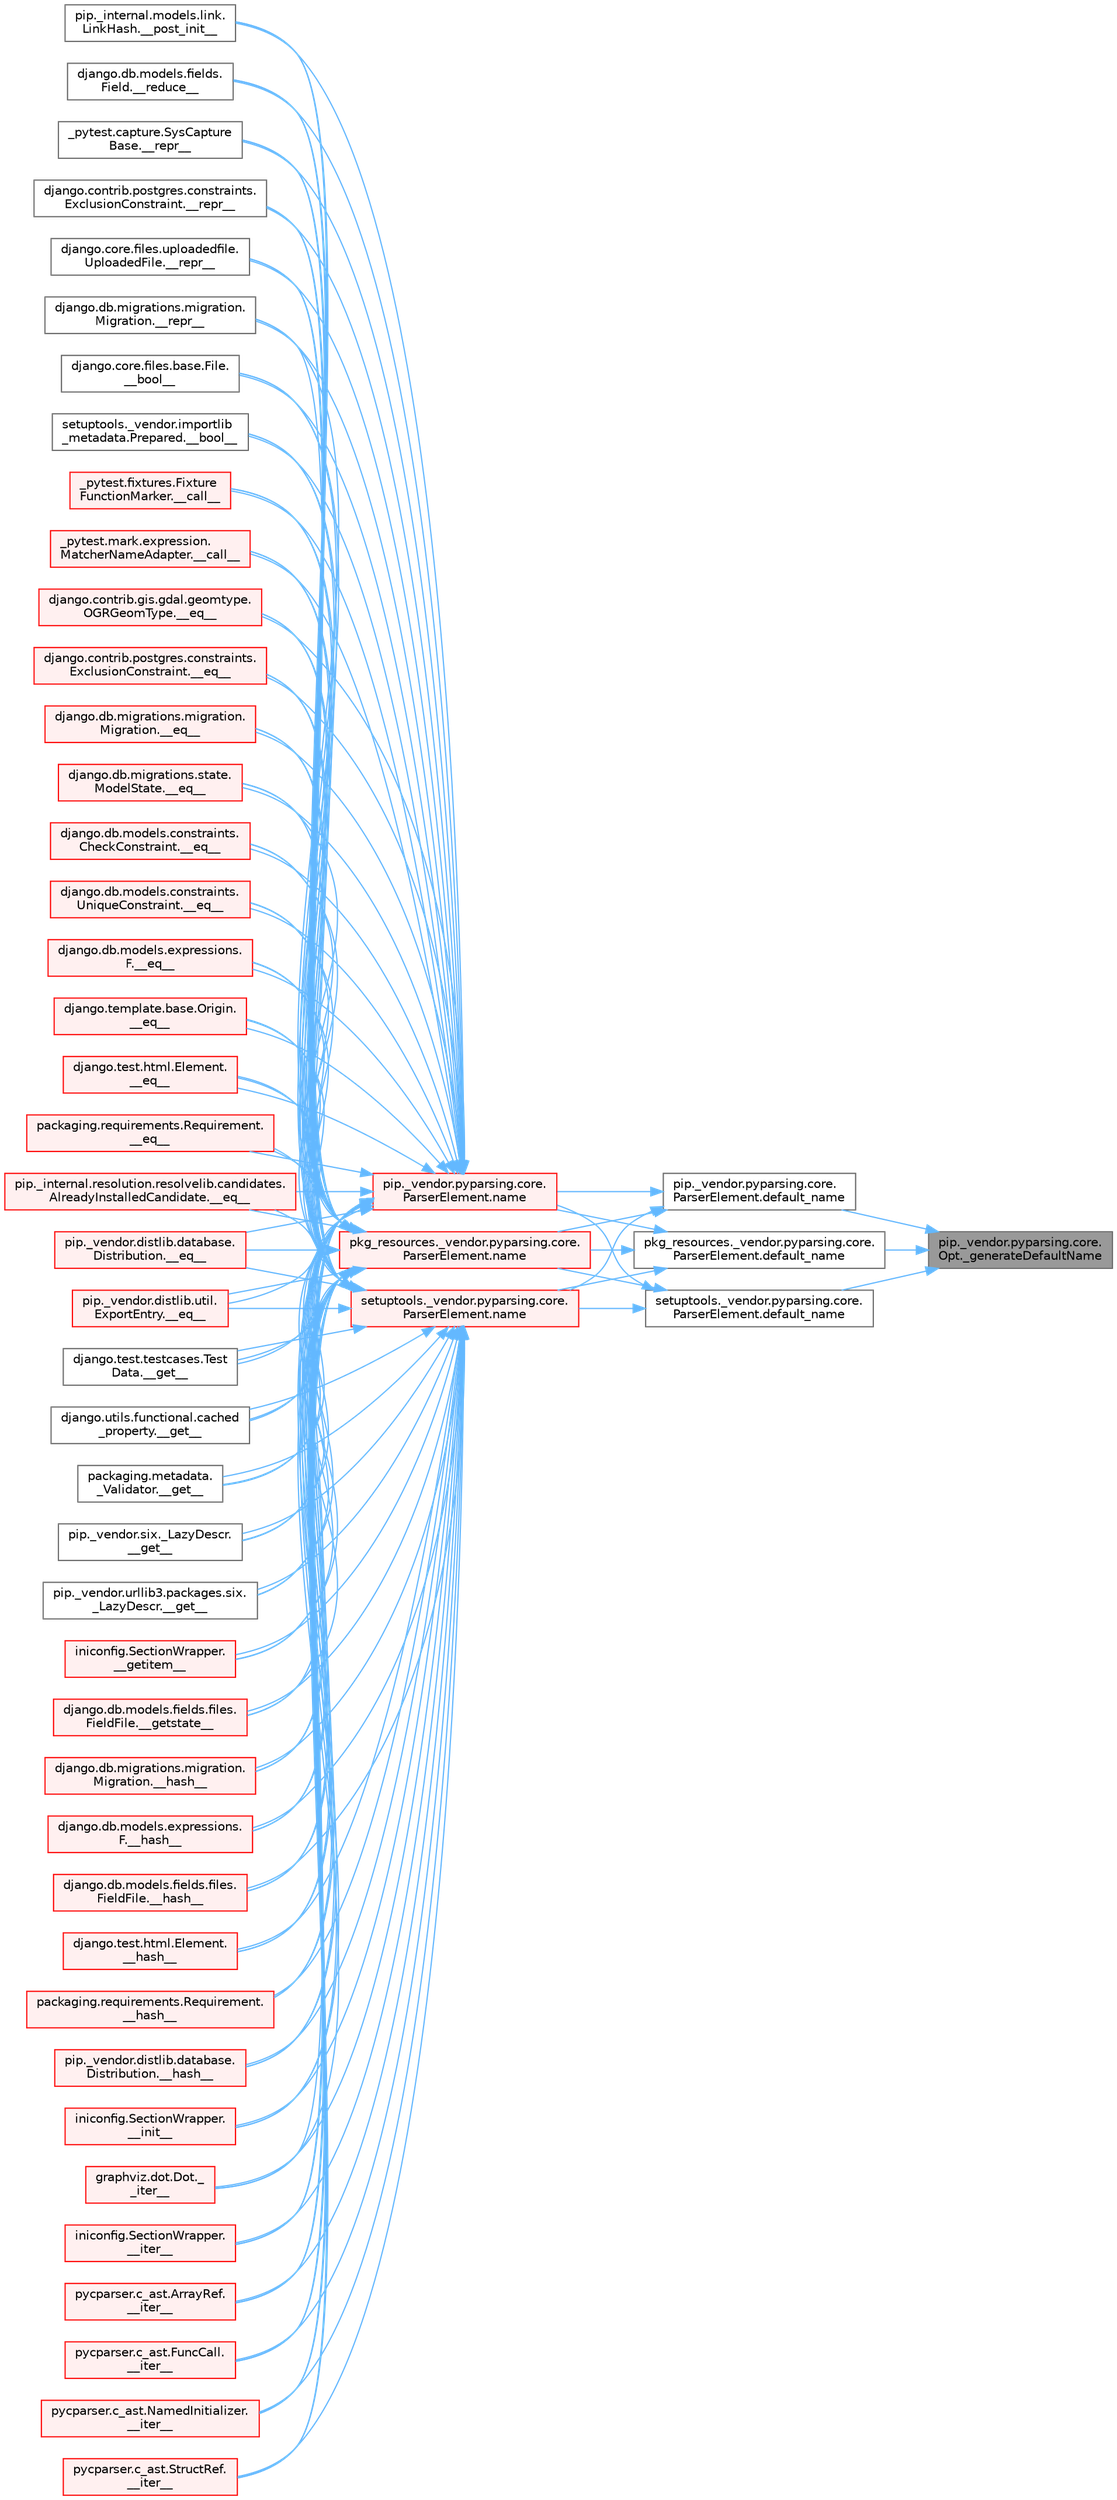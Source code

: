 digraph "pip._vendor.pyparsing.core.Opt._generateDefaultName"
{
 // LATEX_PDF_SIZE
  bgcolor="transparent";
  edge [fontname=Helvetica,fontsize=10,labelfontname=Helvetica,labelfontsize=10];
  node [fontname=Helvetica,fontsize=10,shape=box,height=0.2,width=0.4];
  rankdir="RL";
  Node1 [id="Node000001",label="pip._vendor.pyparsing.core.\lOpt._generateDefaultName",height=0.2,width=0.4,color="gray40", fillcolor="grey60", style="filled", fontcolor="black",tooltip=" "];
  Node1 -> Node2 [id="edge1_Node000001_Node000002",dir="back",color="steelblue1",style="solid",tooltip=" "];
  Node2 [id="Node000002",label="pip._vendor.pyparsing.core.\lParserElement.default_name",height=0.2,width=0.4,color="grey40", fillcolor="white", style="filled",URL="$classpip_1_1__vendor_1_1pyparsing_1_1core_1_1_parser_element.html#ab02291439fc47bfa9676d61f6ae066fc",tooltip=" "];
  Node2 -> Node3 [id="edge2_Node000002_Node000003",dir="back",color="steelblue1",style="solid",tooltip=" "];
  Node3 [id="Node000003",label="pip._vendor.pyparsing.core.\lParserElement.name",height=0.2,width=0.4,color="red", fillcolor="#FFF0F0", style="filled",URL="$classpip_1_1__vendor_1_1pyparsing_1_1core_1_1_parser_element.html#ad7db196655f86eaadabd81c40af25717",tooltip=" "];
  Node3 -> Node4 [id="edge3_Node000003_Node000004",dir="back",color="steelblue1",style="solid",tooltip=" "];
  Node4 [id="Node000004",label="django.core.files.base.File.\l__bool__",height=0.2,width=0.4,color="grey40", fillcolor="white", style="filled",URL="$classdjango_1_1core_1_1files_1_1base_1_1_file.html#adf07dd46020c7160b2257d9e3da4bc43",tooltip=" "];
  Node3 -> Node5 [id="edge4_Node000003_Node000005",dir="back",color="steelblue1",style="solid",tooltip=" "];
  Node5 [id="Node000005",label="setuptools._vendor.importlib\l_metadata.Prepared.__bool__",height=0.2,width=0.4,color="grey40", fillcolor="white", style="filled",URL="$classsetuptools_1_1__vendor_1_1importlib__metadata_1_1_prepared.html#a0395661b38fe11742f24c0482962b913",tooltip=" "];
  Node3 -> Node6 [id="edge5_Node000003_Node000006",dir="back",color="steelblue1",style="solid",tooltip=" "];
  Node6 [id="Node000006",label="_pytest.fixtures.Fixture\lFunctionMarker.__call__",height=0.2,width=0.4,color="red", fillcolor="#FFF0F0", style="filled",URL="$class__pytest_1_1fixtures_1_1_fixture_function_marker.html#acc9c789cb8d19388b24d740159ba305d",tooltip=" "];
  Node3 -> Node9 [id="edge6_Node000003_Node000009",dir="back",color="steelblue1",style="solid",tooltip=" "];
  Node9 [id="Node000009",label="_pytest.mark.expression.\lMatcherNameAdapter.__call__",height=0.2,width=0.4,color="red", fillcolor="#FFF0F0", style="filled",URL="$class__pytest_1_1mark_1_1expression_1_1_matcher_name_adapter.html#a7ecd7564e2e67d5ac026d25db1466389",tooltip=" "];
  Node3 -> Node10 [id="edge7_Node000003_Node000010",dir="back",color="steelblue1",style="solid",tooltip=" "];
  Node10 [id="Node000010",label="django.contrib.gis.gdal.geomtype.\lOGRGeomType.__eq__",height=0.2,width=0.4,color="red", fillcolor="#FFF0F0", style="filled",URL="$classdjango_1_1contrib_1_1gis_1_1gdal_1_1geomtype_1_1_o_g_r_geom_type.html#a878253f899634c312b64add448108474",tooltip=" "];
  Node3 -> Node19 [id="edge8_Node000003_Node000019",dir="back",color="steelblue1",style="solid",tooltip=" "];
  Node19 [id="Node000019",label="django.contrib.postgres.constraints.\lExclusionConstraint.__eq__",height=0.2,width=0.4,color="red", fillcolor="#FFF0F0", style="filled",URL="$classdjango_1_1contrib_1_1postgres_1_1constraints_1_1_exclusion_constraint.html#af496d048323e51177e1239475f9fe47c",tooltip=" "];
  Node3 -> Node20 [id="edge9_Node000003_Node000020",dir="back",color="steelblue1",style="solid",tooltip=" "];
  Node20 [id="Node000020",label="django.db.migrations.migration.\lMigration.__eq__",height=0.2,width=0.4,color="red", fillcolor="#FFF0F0", style="filled",URL="$classdjango_1_1db_1_1migrations_1_1migration_1_1_migration.html#a0234090d18f01ee0a7a23b98a036ac79",tooltip=" "];
  Node3 -> Node21 [id="edge10_Node000003_Node000021",dir="back",color="steelblue1",style="solid",tooltip=" "];
  Node21 [id="Node000021",label="django.db.migrations.state.\lModelState.__eq__",height=0.2,width=0.4,color="red", fillcolor="#FFF0F0", style="filled",URL="$classdjango_1_1db_1_1migrations_1_1state_1_1_model_state.html#ae338faa36574cfa53f86dac5ac80176d",tooltip=" "];
  Node3 -> Node22 [id="edge11_Node000003_Node000022",dir="back",color="steelblue1",style="solid",tooltip=" "];
  Node22 [id="Node000022",label="django.db.models.constraints.\lCheckConstraint.__eq__",height=0.2,width=0.4,color="red", fillcolor="#FFF0F0", style="filled",URL="$classdjango_1_1db_1_1models_1_1constraints_1_1_check_constraint.html#a55875a553e53009967129f8b8a269475",tooltip=" "];
  Node3 -> Node23 [id="edge12_Node000003_Node000023",dir="back",color="steelblue1",style="solid",tooltip=" "];
  Node23 [id="Node000023",label="django.db.models.constraints.\lUniqueConstraint.__eq__",height=0.2,width=0.4,color="red", fillcolor="#FFF0F0", style="filled",URL="$classdjango_1_1db_1_1models_1_1constraints_1_1_unique_constraint.html#a1a877e5c6def4673a480b3fd44e3ad19",tooltip=" "];
  Node3 -> Node24 [id="edge13_Node000003_Node000024",dir="back",color="steelblue1",style="solid",tooltip=" "];
  Node24 [id="Node000024",label="django.db.models.expressions.\lF.__eq__",height=0.2,width=0.4,color="red", fillcolor="#FFF0F0", style="filled",URL="$classdjango_1_1db_1_1models_1_1expressions_1_1_f.html#ae5a4762383529ca2924f76683eede0d2",tooltip=" "];
  Node3 -> Node25 [id="edge14_Node000003_Node000025",dir="back",color="steelblue1",style="solid",tooltip=" "];
  Node25 [id="Node000025",label="django.template.base.Origin.\l__eq__",height=0.2,width=0.4,color="red", fillcolor="#FFF0F0", style="filled",URL="$classdjango_1_1template_1_1base_1_1_origin.html#aceaf6f15e79a904eef75db1caa454d5c",tooltip=" "];
  Node3 -> Node26 [id="edge15_Node000003_Node000026",dir="back",color="steelblue1",style="solid",tooltip=" "];
  Node26 [id="Node000026",label="django.test.html.Element.\l__eq__",height=0.2,width=0.4,color="red", fillcolor="#FFF0F0", style="filled",URL="$classdjango_1_1test_1_1html_1_1_element.html#a287e83f2ae4a6f13b9e00d7b70ee5d47",tooltip=" "];
  Node3 -> Node27 [id="edge16_Node000003_Node000027",dir="back",color="steelblue1",style="solid",tooltip=" "];
  Node27 [id="Node000027",label="packaging.requirements.Requirement.\l__eq__",height=0.2,width=0.4,color="red", fillcolor="#FFF0F0", style="filled",URL="$classpackaging_1_1requirements_1_1_requirement.html#ae285c586a0e8b9e700b0f5f25e2c2671",tooltip=" "];
  Node3 -> Node28 [id="edge17_Node000003_Node000028",dir="back",color="steelblue1",style="solid",tooltip=" "];
  Node28 [id="Node000028",label="pip._internal.resolution.resolvelib.candidates.\lAlreadyInstalledCandidate.__eq__",height=0.2,width=0.4,color="red", fillcolor="#FFF0F0", style="filled",URL="$classpip_1_1__internal_1_1resolution_1_1resolvelib_1_1candidates_1_1_already_installed_candidate.html#a94393be14236fb68b64ac2b9f1e89d53",tooltip=" "];
  Node3 -> Node29 [id="edge18_Node000003_Node000029",dir="back",color="steelblue1",style="solid",tooltip=" "];
  Node29 [id="Node000029",label="pip._vendor.distlib.database.\lDistribution.__eq__",height=0.2,width=0.4,color="red", fillcolor="#FFF0F0", style="filled",URL="$classpip_1_1__vendor_1_1distlib_1_1database_1_1_distribution.html#aba7030b239fad6f8faac6fcb9bec27c2",tooltip=" "];
  Node3 -> Node30 [id="edge19_Node000003_Node000030",dir="back",color="steelblue1",style="solid",tooltip=" "];
  Node30 [id="Node000030",label="pip._vendor.distlib.util.\lExportEntry.__eq__",height=0.2,width=0.4,color="red", fillcolor="#FFF0F0", style="filled",URL="$classpip_1_1__vendor_1_1distlib_1_1util_1_1_export_entry.html#a0fb0e6e2d6aa56973f97290b051c5709",tooltip=" "];
  Node3 -> Node31 [id="edge20_Node000003_Node000031",dir="back",color="steelblue1",style="solid",tooltip=" "];
  Node31 [id="Node000031",label="django.test.testcases.Test\lData.__get__",height=0.2,width=0.4,color="grey40", fillcolor="white", style="filled",URL="$classdjango_1_1test_1_1testcases_1_1_test_data.html#a6b90c1a9262cf266d34b5e5faa257454",tooltip=" "];
  Node3 -> Node32 [id="edge21_Node000003_Node000032",dir="back",color="steelblue1",style="solid",tooltip=" "];
  Node32 [id="Node000032",label="django.utils.functional.cached\l_property.__get__",height=0.2,width=0.4,color="grey40", fillcolor="white", style="filled",URL="$classdjango_1_1utils_1_1functional_1_1cached__property.html#aea06f0393fa1ebeb0e878b1df50e0ea6",tooltip=" "];
  Node3 -> Node33 [id="edge22_Node000003_Node000033",dir="back",color="steelblue1",style="solid",tooltip=" "];
  Node33 [id="Node000033",label="packaging.metadata.\l_Validator.__get__",height=0.2,width=0.4,color="grey40", fillcolor="white", style="filled",URL="$classpackaging_1_1metadata_1_1___validator.html#aee57fdc6ee4e64af0551e761a2339d22",tooltip=" "];
  Node3 -> Node34 [id="edge23_Node000003_Node000034",dir="back",color="steelblue1",style="solid",tooltip=" "];
  Node34 [id="Node000034",label="pip._vendor.six._LazyDescr.\l__get__",height=0.2,width=0.4,color="grey40", fillcolor="white", style="filled",URL="$classpip_1_1__vendor_1_1six_1_1___lazy_descr.html#aeb559285af794a2be524d8e532244a3e",tooltip=" "];
  Node3 -> Node35 [id="edge24_Node000003_Node000035",dir="back",color="steelblue1",style="solid",tooltip=" "];
  Node35 [id="Node000035",label="pip._vendor.urllib3.packages.six.\l_LazyDescr.__get__",height=0.2,width=0.4,color="grey40", fillcolor="white", style="filled",URL="$classpip_1_1__vendor_1_1urllib3_1_1packages_1_1six_1_1___lazy_descr.html#a08ccd0501dd1c57d35df463db038355d",tooltip=" "];
  Node3 -> Node36 [id="edge25_Node000003_Node000036",dir="back",color="steelblue1",style="solid",tooltip=" "];
  Node36 [id="Node000036",label="iniconfig.SectionWrapper.\l__getitem__",height=0.2,width=0.4,color="red", fillcolor="#FFF0F0", style="filled",URL="$classiniconfig_1_1_section_wrapper.html#a3fc976958f26ef38b05fa3a8e6df2a4e",tooltip=" "];
  Node3 -> Node970 [id="edge26_Node000003_Node000970",dir="back",color="steelblue1",style="solid",tooltip=" "];
  Node970 [id="Node000970",label="django.db.models.fields.files.\lFieldFile.__getstate__",height=0.2,width=0.4,color="red", fillcolor="#FFF0F0", style="filled",URL="$classdjango_1_1db_1_1models_1_1fields_1_1files_1_1_field_file.html#abe72652d5f16633f345ef032fd8e3b5c",tooltip=" "];
  Node3 -> Node972 [id="edge27_Node000003_Node000972",dir="back",color="steelblue1",style="solid",tooltip=" "];
  Node972 [id="Node000972",label="django.db.migrations.migration.\lMigration.__hash__",height=0.2,width=0.4,color="red", fillcolor="#FFF0F0", style="filled",URL="$classdjango_1_1db_1_1migrations_1_1migration_1_1_migration.html#aae8f7f62ce57be42f7b5af2e49edf919",tooltip=" "];
  Node3 -> Node973 [id="edge28_Node000003_Node000973",dir="back",color="steelblue1",style="solid",tooltip=" "];
  Node973 [id="Node000973",label="django.db.models.expressions.\lF.__hash__",height=0.2,width=0.4,color="red", fillcolor="#FFF0F0", style="filled",URL="$classdjango_1_1db_1_1models_1_1expressions_1_1_f.html#a6431516addfd350b0b6ed0e51165f7c1",tooltip=" "];
  Node3 -> Node974 [id="edge29_Node000003_Node000974",dir="back",color="steelblue1",style="solid",tooltip=" "];
  Node974 [id="Node000974",label="django.db.models.fields.files.\lFieldFile.__hash__",height=0.2,width=0.4,color="red", fillcolor="#FFF0F0", style="filled",URL="$classdjango_1_1db_1_1models_1_1fields_1_1files_1_1_field_file.html#a3d0916f2296d973216a37e30a933c401",tooltip=" "];
  Node3 -> Node975 [id="edge30_Node000003_Node000975",dir="back",color="steelblue1",style="solid",tooltip=" "];
  Node975 [id="Node000975",label="django.test.html.Element.\l__hash__",height=0.2,width=0.4,color="red", fillcolor="#FFF0F0", style="filled",URL="$classdjango_1_1test_1_1html_1_1_element.html#a9e783fdad624f8860a95fe7662ea85f3",tooltip=" "];
  Node3 -> Node976 [id="edge31_Node000003_Node000976",dir="back",color="steelblue1",style="solid",tooltip=" "];
  Node976 [id="Node000976",label="packaging.requirements.Requirement.\l__hash__",height=0.2,width=0.4,color="red", fillcolor="#FFF0F0", style="filled",URL="$classpackaging_1_1requirements_1_1_requirement.html#a69426ed6e3cc347033b3096195023bfc",tooltip=" "];
  Node3 -> Node977 [id="edge32_Node000003_Node000977",dir="back",color="steelblue1",style="solid",tooltip=" "];
  Node977 [id="Node000977",label="pip._vendor.distlib.database.\lDistribution.__hash__",height=0.2,width=0.4,color="red", fillcolor="#FFF0F0", style="filled",URL="$classpip_1_1__vendor_1_1distlib_1_1database_1_1_distribution.html#af9d117c9909f8cbf07f12c723b145c3b",tooltip=" "];
  Node3 -> Node978 [id="edge33_Node000003_Node000978",dir="back",color="steelblue1",style="solid",tooltip=" "];
  Node978 [id="Node000978",label="iniconfig.SectionWrapper.\l__init__",height=0.2,width=0.4,color="red", fillcolor="#FFF0F0", style="filled",URL="$classiniconfig_1_1_section_wrapper.html#ac789fd178fa19b9e39994b6f79265620",tooltip=" "];
  Node3 -> Node979 [id="edge34_Node000003_Node000979",dir="back",color="steelblue1",style="solid",tooltip=" "];
  Node979 [id="Node000979",label="graphviz.dot.Dot._\l_iter__",height=0.2,width=0.4,color="red", fillcolor="#FFF0F0", style="filled",URL="$classgraphviz_1_1dot_1_1_dot.html#ad581ae397ceb7e0bef9698433ce3a2a4",tooltip=" "];
  Node3 -> Node980 [id="edge35_Node000003_Node000980",dir="back",color="steelblue1",style="solid",tooltip=" "];
  Node980 [id="Node000980",label="iniconfig.SectionWrapper.\l__iter__",height=0.2,width=0.4,color="red", fillcolor="#FFF0F0", style="filled",URL="$classiniconfig_1_1_section_wrapper.html#a7cd33b3569c0daafd76e11dcaf5bfdf2",tooltip=" "];
  Node3 -> Node981 [id="edge36_Node000003_Node000981",dir="back",color="steelblue1",style="solid",tooltip=" "];
  Node981 [id="Node000981",label="pycparser.c_ast.ArrayRef.\l__iter__",height=0.2,width=0.4,color="red", fillcolor="#FFF0F0", style="filled",URL="$classpycparser_1_1c__ast_1_1_array_ref.html#a1a69033eb783e23c22da33fe4f791b6d",tooltip=" "];
  Node3 -> Node982 [id="edge37_Node000003_Node000982",dir="back",color="steelblue1",style="solid",tooltip=" "];
  Node982 [id="Node000982",label="pycparser.c_ast.FuncCall.\l__iter__",height=0.2,width=0.4,color="red", fillcolor="#FFF0F0", style="filled",URL="$classpycparser_1_1c__ast_1_1_func_call.html#af6a1cc2e46c11f1e12f06f9e2de94fd5",tooltip=" "];
  Node3 -> Node983 [id="edge38_Node000003_Node000983",dir="back",color="steelblue1",style="solid",tooltip=" "];
  Node983 [id="Node000983",label="pycparser.c_ast.NamedInitializer.\l__iter__",height=0.2,width=0.4,color="red", fillcolor="#FFF0F0", style="filled",URL="$classpycparser_1_1c__ast_1_1_named_initializer.html#ae4d6e91327cfec771f7a0579cfb7d235",tooltip=" "];
  Node3 -> Node984 [id="edge39_Node000003_Node000984",dir="back",color="steelblue1",style="solid",tooltip=" "];
  Node984 [id="Node000984",label="pycparser.c_ast.StructRef.\l__iter__",height=0.2,width=0.4,color="red", fillcolor="#FFF0F0", style="filled",URL="$classpycparser_1_1c__ast_1_1_struct_ref.html#adc730771fdefc02f37b63af08abc8a74",tooltip=" "];
  Node3 -> Node985 [id="edge40_Node000003_Node000985",dir="back",color="steelblue1",style="solid",tooltip=" "];
  Node985 [id="Node000985",label="pip._internal.models.link.\lLinkHash.__post_init__",height=0.2,width=0.4,color="grey40", fillcolor="white", style="filled",URL="$classpip_1_1__internal_1_1models_1_1link_1_1_link_hash.html#ab5f65bc8f56bb0c7792cd375989032bc",tooltip=" "];
  Node3 -> Node986 [id="edge41_Node000003_Node000986",dir="back",color="steelblue1",style="solid",tooltip=" "];
  Node986 [id="Node000986",label="django.db.models.fields.\lField.__reduce__",height=0.2,width=0.4,color="grey40", fillcolor="white", style="filled",URL="$classdjango_1_1db_1_1models_1_1fields_1_1_field.html#af288ea77bf31d6b7a738396bdc88d22d",tooltip=" "];
  Node3 -> Node987 [id="edge42_Node000003_Node000987",dir="back",color="steelblue1",style="solid",tooltip=" "];
  Node987 [id="Node000987",label="_pytest.capture.SysCapture\lBase.__repr__",height=0.2,width=0.4,color="grey40", fillcolor="white", style="filled",URL="$class__pytest_1_1capture_1_1_sys_capture_base.html#abfe2012f2a8841c51848da2d06ccb2d6",tooltip=" "];
  Node3 -> Node492 [id="edge43_Node000003_Node000492",dir="back",color="steelblue1",style="solid",tooltip=" "];
  Node492 [id="Node000492",label="django.contrib.postgres.constraints.\lExclusionConstraint.__repr__",height=0.2,width=0.4,color="grey40", fillcolor="white", style="filled",URL="$classdjango_1_1contrib_1_1postgres_1_1constraints_1_1_exclusion_constraint.html#a0771594ced240daa3e783f821d28adb5",tooltip=" "];
  Node3 -> Node988 [id="edge44_Node000003_Node000988",dir="back",color="steelblue1",style="solid",tooltip=" "];
  Node988 [id="Node000988",label="django.core.files.uploadedfile.\lUploadedFile.__repr__",height=0.2,width=0.4,color="grey40", fillcolor="white", style="filled",URL="$classdjango_1_1core_1_1files_1_1uploadedfile_1_1_uploaded_file.html#a0ce18993b41ac813512e64e46da52cb0",tooltip=" "];
  Node3 -> Node989 [id="edge45_Node000003_Node000989",dir="back",color="steelblue1",style="solid",tooltip=" "];
  Node989 [id="Node000989",label="django.db.migrations.migration.\lMigration.__repr__",height=0.2,width=0.4,color="grey40", fillcolor="white", style="filled",URL="$classdjango_1_1db_1_1migrations_1_1migration_1_1_migration.html#a14a7c4cecb60a4c4cbaaa284669c42c8",tooltip=" "];
  Node2 -> Node2330 [id="edge46_Node000002_Node002330",dir="back",color="steelblue1",style="solid",tooltip=" "];
  Node2330 [id="Node002330",label="pkg_resources._vendor.pyparsing.core.\lParserElement.name",height=0.2,width=0.4,color="red", fillcolor="#FFF0F0", style="filled",URL="$classpkg__resources_1_1__vendor_1_1pyparsing_1_1core_1_1_parser_element.html#abf3887f5a60cd87875ad9ce57ba0ec6a",tooltip=" "];
  Node2330 -> Node4 [id="edge47_Node002330_Node000004",dir="back",color="steelblue1",style="solid",tooltip=" "];
  Node2330 -> Node5 [id="edge48_Node002330_Node000005",dir="back",color="steelblue1",style="solid",tooltip=" "];
  Node2330 -> Node6 [id="edge49_Node002330_Node000006",dir="back",color="steelblue1",style="solid",tooltip=" "];
  Node2330 -> Node9 [id="edge50_Node002330_Node000009",dir="back",color="steelblue1",style="solid",tooltip=" "];
  Node2330 -> Node10 [id="edge51_Node002330_Node000010",dir="back",color="steelblue1",style="solid",tooltip=" "];
  Node2330 -> Node19 [id="edge52_Node002330_Node000019",dir="back",color="steelblue1",style="solid",tooltip=" "];
  Node2330 -> Node20 [id="edge53_Node002330_Node000020",dir="back",color="steelblue1",style="solid",tooltip=" "];
  Node2330 -> Node21 [id="edge54_Node002330_Node000021",dir="back",color="steelblue1",style="solid",tooltip=" "];
  Node2330 -> Node22 [id="edge55_Node002330_Node000022",dir="back",color="steelblue1",style="solid",tooltip=" "];
  Node2330 -> Node23 [id="edge56_Node002330_Node000023",dir="back",color="steelblue1",style="solid",tooltip=" "];
  Node2330 -> Node24 [id="edge57_Node002330_Node000024",dir="back",color="steelblue1",style="solid",tooltip=" "];
  Node2330 -> Node25 [id="edge58_Node002330_Node000025",dir="back",color="steelblue1",style="solid",tooltip=" "];
  Node2330 -> Node26 [id="edge59_Node002330_Node000026",dir="back",color="steelblue1",style="solid",tooltip=" "];
  Node2330 -> Node27 [id="edge60_Node002330_Node000027",dir="back",color="steelblue1",style="solid",tooltip=" "];
  Node2330 -> Node28 [id="edge61_Node002330_Node000028",dir="back",color="steelblue1",style="solid",tooltip=" "];
  Node2330 -> Node29 [id="edge62_Node002330_Node000029",dir="back",color="steelblue1",style="solid",tooltip=" "];
  Node2330 -> Node30 [id="edge63_Node002330_Node000030",dir="back",color="steelblue1",style="solid",tooltip=" "];
  Node2330 -> Node31 [id="edge64_Node002330_Node000031",dir="back",color="steelblue1",style="solid",tooltip=" "];
  Node2330 -> Node32 [id="edge65_Node002330_Node000032",dir="back",color="steelblue1",style="solid",tooltip=" "];
  Node2330 -> Node33 [id="edge66_Node002330_Node000033",dir="back",color="steelblue1",style="solid",tooltip=" "];
  Node2330 -> Node34 [id="edge67_Node002330_Node000034",dir="back",color="steelblue1",style="solid",tooltip=" "];
  Node2330 -> Node35 [id="edge68_Node002330_Node000035",dir="back",color="steelblue1",style="solid",tooltip=" "];
  Node2330 -> Node36 [id="edge69_Node002330_Node000036",dir="back",color="steelblue1",style="solid",tooltip=" "];
  Node2330 -> Node970 [id="edge70_Node002330_Node000970",dir="back",color="steelblue1",style="solid",tooltip=" "];
  Node2330 -> Node972 [id="edge71_Node002330_Node000972",dir="back",color="steelblue1",style="solid",tooltip=" "];
  Node2330 -> Node973 [id="edge72_Node002330_Node000973",dir="back",color="steelblue1",style="solid",tooltip=" "];
  Node2330 -> Node974 [id="edge73_Node002330_Node000974",dir="back",color="steelblue1",style="solid",tooltip=" "];
  Node2330 -> Node975 [id="edge74_Node002330_Node000975",dir="back",color="steelblue1",style="solid",tooltip=" "];
  Node2330 -> Node976 [id="edge75_Node002330_Node000976",dir="back",color="steelblue1",style="solid",tooltip=" "];
  Node2330 -> Node977 [id="edge76_Node002330_Node000977",dir="back",color="steelblue1",style="solid",tooltip=" "];
  Node2330 -> Node978 [id="edge77_Node002330_Node000978",dir="back",color="steelblue1",style="solid",tooltip=" "];
  Node2330 -> Node979 [id="edge78_Node002330_Node000979",dir="back",color="steelblue1",style="solid",tooltip=" "];
  Node2330 -> Node980 [id="edge79_Node002330_Node000980",dir="back",color="steelblue1",style="solid",tooltip=" "];
  Node2330 -> Node981 [id="edge80_Node002330_Node000981",dir="back",color="steelblue1",style="solid",tooltip=" "];
  Node2330 -> Node982 [id="edge81_Node002330_Node000982",dir="back",color="steelblue1",style="solid",tooltip=" "];
  Node2330 -> Node983 [id="edge82_Node002330_Node000983",dir="back",color="steelblue1",style="solid",tooltip=" "];
  Node2330 -> Node984 [id="edge83_Node002330_Node000984",dir="back",color="steelblue1",style="solid",tooltip=" "];
  Node2330 -> Node985 [id="edge84_Node002330_Node000985",dir="back",color="steelblue1",style="solid",tooltip=" "];
  Node2330 -> Node986 [id="edge85_Node002330_Node000986",dir="back",color="steelblue1",style="solid",tooltip=" "];
  Node2330 -> Node987 [id="edge86_Node002330_Node000987",dir="back",color="steelblue1",style="solid",tooltip=" "];
  Node2330 -> Node492 [id="edge87_Node002330_Node000492",dir="back",color="steelblue1",style="solid",tooltip=" "];
  Node2330 -> Node988 [id="edge88_Node002330_Node000988",dir="back",color="steelblue1",style="solid",tooltip=" "];
  Node2330 -> Node989 [id="edge89_Node002330_Node000989",dir="back",color="steelblue1",style="solid",tooltip=" "];
  Node2 -> Node2331 [id="edge90_Node000002_Node002331",dir="back",color="steelblue1",style="solid",tooltip=" "];
  Node2331 [id="Node002331",label="setuptools._vendor.pyparsing.core.\lParserElement.name",height=0.2,width=0.4,color="red", fillcolor="#FFF0F0", style="filled",URL="$classsetuptools_1_1__vendor_1_1pyparsing_1_1core_1_1_parser_element.html#a575ae3b20b199ff90bc942cf2179084f",tooltip=" "];
  Node2331 -> Node4 [id="edge91_Node002331_Node000004",dir="back",color="steelblue1",style="solid",tooltip=" "];
  Node2331 -> Node5 [id="edge92_Node002331_Node000005",dir="back",color="steelblue1",style="solid",tooltip=" "];
  Node2331 -> Node6 [id="edge93_Node002331_Node000006",dir="back",color="steelblue1",style="solid",tooltip=" "];
  Node2331 -> Node9 [id="edge94_Node002331_Node000009",dir="back",color="steelblue1",style="solid",tooltip=" "];
  Node2331 -> Node10 [id="edge95_Node002331_Node000010",dir="back",color="steelblue1",style="solid",tooltip=" "];
  Node2331 -> Node19 [id="edge96_Node002331_Node000019",dir="back",color="steelblue1",style="solid",tooltip=" "];
  Node2331 -> Node20 [id="edge97_Node002331_Node000020",dir="back",color="steelblue1",style="solid",tooltip=" "];
  Node2331 -> Node21 [id="edge98_Node002331_Node000021",dir="back",color="steelblue1",style="solid",tooltip=" "];
  Node2331 -> Node22 [id="edge99_Node002331_Node000022",dir="back",color="steelblue1",style="solid",tooltip=" "];
  Node2331 -> Node23 [id="edge100_Node002331_Node000023",dir="back",color="steelblue1",style="solid",tooltip=" "];
  Node2331 -> Node24 [id="edge101_Node002331_Node000024",dir="back",color="steelblue1",style="solid",tooltip=" "];
  Node2331 -> Node25 [id="edge102_Node002331_Node000025",dir="back",color="steelblue1",style="solid",tooltip=" "];
  Node2331 -> Node26 [id="edge103_Node002331_Node000026",dir="back",color="steelblue1",style="solid",tooltip=" "];
  Node2331 -> Node27 [id="edge104_Node002331_Node000027",dir="back",color="steelblue1",style="solid",tooltip=" "];
  Node2331 -> Node28 [id="edge105_Node002331_Node000028",dir="back",color="steelblue1",style="solid",tooltip=" "];
  Node2331 -> Node29 [id="edge106_Node002331_Node000029",dir="back",color="steelblue1",style="solid",tooltip=" "];
  Node2331 -> Node30 [id="edge107_Node002331_Node000030",dir="back",color="steelblue1",style="solid",tooltip=" "];
  Node2331 -> Node31 [id="edge108_Node002331_Node000031",dir="back",color="steelblue1",style="solid",tooltip=" "];
  Node2331 -> Node32 [id="edge109_Node002331_Node000032",dir="back",color="steelblue1",style="solid",tooltip=" "];
  Node2331 -> Node33 [id="edge110_Node002331_Node000033",dir="back",color="steelblue1",style="solid",tooltip=" "];
  Node2331 -> Node34 [id="edge111_Node002331_Node000034",dir="back",color="steelblue1",style="solid",tooltip=" "];
  Node2331 -> Node35 [id="edge112_Node002331_Node000035",dir="back",color="steelblue1",style="solid",tooltip=" "];
  Node2331 -> Node36 [id="edge113_Node002331_Node000036",dir="back",color="steelblue1",style="solid",tooltip=" "];
  Node2331 -> Node970 [id="edge114_Node002331_Node000970",dir="back",color="steelblue1",style="solid",tooltip=" "];
  Node2331 -> Node972 [id="edge115_Node002331_Node000972",dir="back",color="steelblue1",style="solid",tooltip=" "];
  Node2331 -> Node973 [id="edge116_Node002331_Node000973",dir="back",color="steelblue1",style="solid",tooltip=" "];
  Node2331 -> Node974 [id="edge117_Node002331_Node000974",dir="back",color="steelblue1",style="solid",tooltip=" "];
  Node2331 -> Node975 [id="edge118_Node002331_Node000975",dir="back",color="steelblue1",style="solid",tooltip=" "];
  Node2331 -> Node976 [id="edge119_Node002331_Node000976",dir="back",color="steelblue1",style="solid",tooltip=" "];
  Node2331 -> Node977 [id="edge120_Node002331_Node000977",dir="back",color="steelblue1",style="solid",tooltip=" "];
  Node2331 -> Node978 [id="edge121_Node002331_Node000978",dir="back",color="steelblue1",style="solid",tooltip=" "];
  Node2331 -> Node979 [id="edge122_Node002331_Node000979",dir="back",color="steelblue1",style="solid",tooltip=" "];
  Node2331 -> Node980 [id="edge123_Node002331_Node000980",dir="back",color="steelblue1",style="solid",tooltip=" "];
  Node2331 -> Node981 [id="edge124_Node002331_Node000981",dir="back",color="steelblue1",style="solid",tooltip=" "];
  Node2331 -> Node982 [id="edge125_Node002331_Node000982",dir="back",color="steelblue1",style="solid",tooltip=" "];
  Node2331 -> Node983 [id="edge126_Node002331_Node000983",dir="back",color="steelblue1",style="solid",tooltip=" "];
  Node2331 -> Node984 [id="edge127_Node002331_Node000984",dir="back",color="steelblue1",style="solid",tooltip=" "];
  Node2331 -> Node985 [id="edge128_Node002331_Node000985",dir="back",color="steelblue1",style="solid",tooltip=" "];
  Node2331 -> Node986 [id="edge129_Node002331_Node000986",dir="back",color="steelblue1",style="solid",tooltip=" "];
  Node2331 -> Node987 [id="edge130_Node002331_Node000987",dir="back",color="steelblue1",style="solid",tooltip=" "];
  Node2331 -> Node492 [id="edge131_Node002331_Node000492",dir="back",color="steelblue1",style="solid",tooltip=" "];
  Node2331 -> Node988 [id="edge132_Node002331_Node000988",dir="back",color="steelblue1",style="solid",tooltip=" "];
  Node2331 -> Node989 [id="edge133_Node002331_Node000989",dir="back",color="steelblue1",style="solid",tooltip=" "];
  Node1 -> Node2329 [id="edge134_Node000001_Node002329",dir="back",color="steelblue1",style="solid",tooltip=" "];
  Node2329 [id="Node002329",label="pkg_resources._vendor.pyparsing.core.\lParserElement.default_name",height=0.2,width=0.4,color="grey40", fillcolor="white", style="filled",URL="$classpkg__resources_1_1__vendor_1_1pyparsing_1_1core_1_1_parser_element.html#aa9da32bce8f103c7ec5e35743a44f667",tooltip=" "];
  Node2329 -> Node3 [id="edge135_Node002329_Node000003",dir="back",color="steelblue1",style="solid",tooltip=" "];
  Node2329 -> Node2330 [id="edge136_Node002329_Node002330",dir="back",color="steelblue1",style="solid",tooltip=" "];
  Node2329 -> Node2331 [id="edge137_Node002329_Node002331",dir="back",color="steelblue1",style="solid",tooltip=" "];
  Node1 -> Node2332 [id="edge138_Node000001_Node002332",dir="back",color="steelblue1",style="solid",tooltip=" "];
  Node2332 [id="Node002332",label="setuptools._vendor.pyparsing.core.\lParserElement.default_name",height=0.2,width=0.4,color="grey40", fillcolor="white", style="filled",URL="$classsetuptools_1_1__vendor_1_1pyparsing_1_1core_1_1_parser_element.html#a6b293c245a8b4769c34490c3428249b3",tooltip=" "];
  Node2332 -> Node3 [id="edge139_Node002332_Node000003",dir="back",color="steelblue1",style="solid",tooltip=" "];
  Node2332 -> Node2330 [id="edge140_Node002332_Node002330",dir="back",color="steelblue1",style="solid",tooltip=" "];
  Node2332 -> Node2331 [id="edge141_Node002332_Node002331",dir="back",color="steelblue1",style="solid",tooltip=" "];
}
